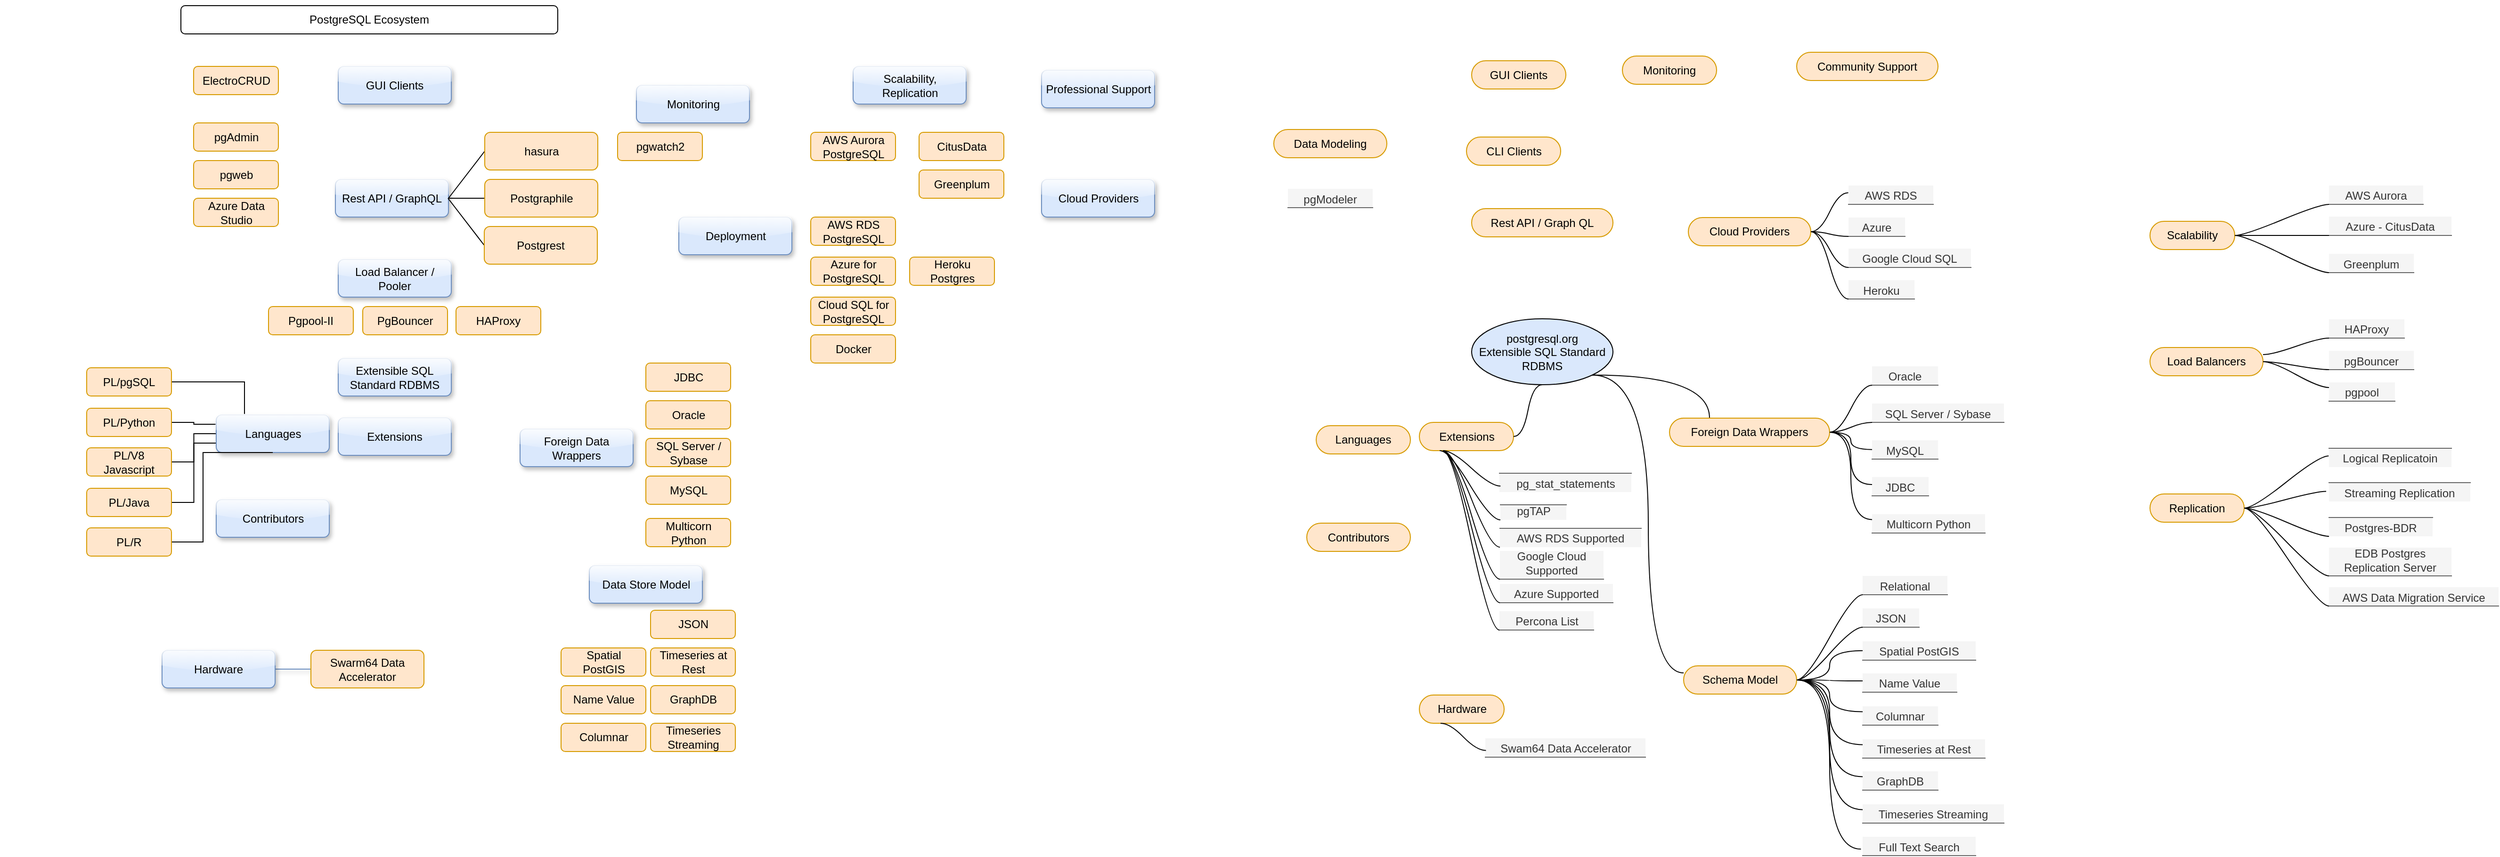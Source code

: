 <mxfile version="11.3.0" type="device" pages="1"><diagram id="6a731a19-8d31-9384-78a2-239565b7b9f0" name="Page-1"><mxGraphModel dx="1697" dy="1827" grid="1" gridSize="10" guides="1" tooltips="1" connect="1" arrows="1" fold="1" page="1" pageScale="1" pageWidth="1100" pageHeight="850" background="#ffffff" math="0" shadow="0"><root><mxCell id="0"/><mxCell id="1" parent="0"/><mxCell id="ewoqu2unWtdxqua38aiE-1555" style="edgeStyle=orthogonalEdgeStyle;rounded=0;orthogonalLoop=1;jettySize=auto;html=1;exitX=0.25;exitY=0;exitDx=0;exitDy=0;entryX=1;entryY=0.5;entryDx=0;entryDy=0;endArrow=none;endFill=0;" parent="1" source="qYoUqwugDs_8l-8_ZZNk-1542" target="ewoqu2unWtdxqua38aiE-1548" edge="1"><mxGeometry relative="1" as="geometry"/></mxCell><mxCell id="ewoqu2unWtdxqua38aiE-1556" style="edgeStyle=orthogonalEdgeStyle;rounded=0;orthogonalLoop=1;jettySize=auto;html=1;exitX=0;exitY=0.25;exitDx=0;exitDy=0;endArrow=none;endFill=0;" parent="1" source="qYoUqwugDs_8l-8_ZZNk-1542" target="ewoqu2unWtdxqua38aiE-1551" edge="1"><mxGeometry relative="1" as="geometry"/></mxCell><mxCell id="ewoqu2unWtdxqua38aiE-1557" style="edgeStyle=orthogonalEdgeStyle;rounded=0;orthogonalLoop=1;jettySize=auto;html=1;exitX=0;exitY=0.5;exitDx=0;exitDy=0;endArrow=none;endFill=0;entryX=1;entryY=0.5;entryDx=0;entryDy=0;" parent="1" source="qYoUqwugDs_8l-8_ZZNk-1542" target="ewoqu2unWtdxqua38aiE-1553" edge="1"><mxGeometry relative="1" as="geometry"/></mxCell><mxCell id="ewoqu2unWtdxqua38aiE-1558" style="edgeStyle=orthogonalEdgeStyle;rounded=0;orthogonalLoop=1;jettySize=auto;html=1;exitX=0;exitY=0.75;exitDx=0;exitDy=0;endArrow=none;endFill=0;entryX=1;entryY=0.5;entryDx=0;entryDy=0;" parent="1" source="qYoUqwugDs_8l-8_ZZNk-1542" target="ewoqu2unWtdxqua38aiE-1554" edge="1"><mxGeometry relative="1" as="geometry"><mxPoint x="233.5" y="-295.5" as="targetPoint"/></mxGeometry></mxCell><UserObject label="Languages" link="https://www.postgresql.org/docs/current/external-pl.html" id="qYoUqwugDs_8l-8_ZZNk-1542"><mxCell style="rounded=1;whiteSpace=wrap;html=1;shadow=1;strokeColor=#6c8ebf;fillColor=#dae8fc;glass=1;" parent="1" vertex="1"><mxGeometry x="247.5" y="-395.5" width="120" height="40" as="geometry"/></mxCell></UserObject><UserObject label="Foreign Data Wrappers" link="https://pgxn.org/tag/foreign%20data%20wrapper/" id="xO5iW77-2609iIl7646L-1542"><mxCell style="rounded=1;whiteSpace=wrap;html=1;shadow=1;strokeColor=#6c8ebf;fillColor=#dae8fc;glass=1;" parent="1" vertex="1"><mxGeometry x="570" y="-380.5" width="120" height="40" as="geometry"/></mxCell></UserObject><UserObject label="Extensions" link="https://pgxn.org/" id="xO5iW77-2609iIl7646L-1543"><mxCell style="rounded=1;whiteSpace=wrap;html=1;shadow=1;strokeColor=#6c8ebf;fillColor=#dae8fc;glass=1;" parent="1" vertex="1"><mxGeometry x="377" y="-392.5" width="120" height="40" as="geometry"/></mxCell></UserObject><mxCell id="xO5iW77-2609iIl7646L-1544" value="Data Store Model" style="rounded=1;whiteSpace=wrap;html=1;shadow=1;strokeColor=#6c8ebf;fillColor=#dae8fc;glass=1;" parent="1" vertex="1"><mxGeometry x="643.5" y="-235.5" width="120" height="40" as="geometry"/></mxCell><mxCell id="xO5iW77-2609iIl7646L-1545" value="Deployment" style="rounded=1;whiteSpace=wrap;html=1;shadow=1;strokeColor=#6c8ebf;fillColor=#dae8fc;glass=1;" parent="1" vertex="1"><mxGeometry x="738.5" y="-605.5" width="120" height="40" as="geometry"/></mxCell><mxCell id="xO5iW77-2609iIl7646L-1546" value="Load Balancer / Pooler" style="rounded=1;whiteSpace=wrap;html=1;shadow=1;strokeColor=#6c8ebf;fillColor=#dae8fc;glass=1;" parent="1" vertex="1"><mxGeometry x="377" y="-560.5" width="120" height="40" as="geometry"/></mxCell><mxCell id="xO5iW77-2609iIl7646L-1547" value="Scalability, Replication" style="rounded=1;whiteSpace=wrap;html=1;shadow=1;strokeColor=#6c8ebf;fillColor=#dae8fc;glass=1;" parent="1" vertex="1"><mxGeometry x="923.5" y="-765.5" width="120" height="40" as="geometry"/></mxCell><mxCell id="xO5iW77-2609iIl7646L-1548" value="Monitoring" style="rounded=1;whiteSpace=wrap;html=1;shadow=1;strokeColor=#6c8ebf;fillColor=#dae8fc;glass=1;" parent="1" vertex="1"><mxGeometry x="693.5" y="-745.5" width="120" height="40" as="geometry"/></mxCell><mxCell id="wK-X1UXonODeccGO6W6j-1548" style="rounded=0;orthogonalLoop=1;jettySize=auto;html=1;exitX=1;exitY=0.5;exitDx=0;exitDy=0;entryX=0;entryY=0.5;entryDx=0;entryDy=0;endArrow=none;endFill=0;" parent="1" source="xO5iW77-2609iIl7646L-1549" target="wK-X1UXonODeccGO6W6j-1547" edge="1"><mxGeometry relative="1" as="geometry"/></mxCell><mxCell id="xO5iW77-2609iIl7646L-1549" value="Rest API / GraphQL" style="rounded=1;whiteSpace=wrap;html=1;fillColor=#dae8fc;strokeColor=#6c8ebf;shadow=1;glass=1;comic=0;" parent="1" vertex="1"><mxGeometry x="374" y="-645.5" width="120" height="40" as="geometry"/></mxCell><mxCell id="xO5iW77-2609iIl7646L-1550" value="GUI Clients" style="rounded=1;whiteSpace=wrap;html=1;shadow=1;strokeColor=#6c8ebf;fillColor=#dae8fc;glass=1;" parent="1" vertex="1"><mxGeometry x="377" y="-765.5" width="120" height="40" as="geometry"/></mxCell><UserObject label="Contributors" link="https://www.postgresql.org/community/contributors/" id="xO5iW77-2609iIl7646L-1551"><mxCell style="rounded=1;whiteSpace=wrap;html=1;shadow=1;strokeColor=#6c8ebf;fillColor=#dae8fc;glass=1;" parent="1" vertex="1"><mxGeometry x="247.5" y="-305.5" width="120" height="40" as="geometry"/></mxCell></UserObject><mxCell id="xO5iW77-2609iIl7646L-1552" value="Professional Support" style="rounded=1;whiteSpace=wrap;html=1;shadow=1;strokeColor=#6c8ebf;fillColor=#dae8fc;glass=1;" parent="1" vertex="1"><mxGeometry x="1123.5" y="-761.5" width="120" height="40" as="geometry"/></mxCell><mxCell id="xO5iW77-2609iIl7646L-1553" value="Cloud Providers" style="rounded=1;whiteSpace=wrap;html=1;shadow=1;strokeColor=#6c8ebf;fillColor=#dae8fc;glass=1;" parent="1" vertex="1"><mxGeometry x="1123.5" y="-645.5" width="120" height="40" as="geometry"/></mxCell><UserObject label="Extensible SQL Standard RDBMS" link="https://www.postgresql.org/about/" id="xO5iW77-2609iIl7646L-1554"><mxCell style="rounded=1;whiteSpace=wrap;html=1;shadow=1;strokeColor=#6c8ebf;fillColor=#dae8fc;glass=1;" parent="1" vertex="1"><mxGeometry x="377" y="-455.5" width="120" height="40" as="geometry"/></mxCell></UserObject><mxCell id="xO5iW77-2609iIl7646L-1558" value="" style="edgeStyle=none;rounded=1;orthogonalLoop=1;jettySize=auto;html=1;endArrow=none;entryX=0;entryY=0.5;entryDx=0;entryDy=0;shadow=1;fontSize=12;strokeColor=#6c8ebf;fillColor=#dae8fc;glass=1;" parent="1" source="xO5iW77-2609iIl7646L-1555" target="ewoqu2unWtdxqua38aiE-1542" edge="1"><mxGeometry relative="1" as="geometry"><mxPoint x="393.5" y="-125.5" as="targetPoint"/></mxGeometry></mxCell><mxCell id="xO5iW77-2609iIl7646L-1555" value="Hardware" style="rounded=1;whiteSpace=wrap;html=1;shadow=1;strokeColor=#6c8ebf;fillColor=#dae8fc;glass=1;" parent="1" vertex="1"><mxGeometry x="190" y="-145.5" width="120" height="40" as="geometry"/></mxCell><mxCell id="wK-X1UXonODeccGO6W6j-1550" style="edgeStyle=none;rounded=0;orthogonalLoop=1;jettySize=auto;html=1;exitX=0;exitY=0.5;exitDx=0;exitDy=0;endArrow=none;endFill=0;" parent="1" source="wK-X1UXonODeccGO6W6j-1545" edge="1"><mxGeometry relative="1" as="geometry"><mxPoint x="493.5" y="-625.5" as="targetPoint"/></mxGeometry></mxCell><UserObject label="Postgrest" link="http://postgrest.org/" id="wK-X1UXonODeccGO6W6j-1545"><mxCell style="rounded=1;whiteSpace=wrap;html=1;fillColor=#ffe6cc;strokeColor=#d79b00;" parent="1" vertex="1"><mxGeometry x="532" y="-595.5" width="120" height="40" as="geometry"/></mxCell></UserObject><mxCell id="wK-X1UXonODeccGO6W6j-1549" style="edgeStyle=none;rounded=0;orthogonalLoop=1;jettySize=auto;html=1;exitX=0;exitY=0.5;exitDx=0;exitDy=0;entryX=1;entryY=0.5;entryDx=0;entryDy=0;endArrow=none;endFill=0;" parent="1" source="wK-X1UXonODeccGO6W6j-1546" target="xO5iW77-2609iIl7646L-1549" edge="1"><mxGeometry relative="1" as="geometry"/></mxCell><UserObject label="hasura" link="https://hasura.io/" id="wK-X1UXonODeccGO6W6j-1546"><mxCell style="rounded=1;whiteSpace=wrap;html=1;fillColor=#ffe6cc;strokeColor=#d79b00;" parent="1" vertex="1"><mxGeometry x="532.5" y="-695.5" width="120" height="40" as="geometry"/></mxCell></UserObject><UserObject label="Postgraphile" link="https://www.graphile.org/postgraphile/" id="wK-X1UXonODeccGO6W6j-1547"><mxCell style="rounded=1;whiteSpace=wrap;html=1;fillColor=#ffe6cc;strokeColor=#d79b00;" parent="1" vertex="1"><mxGeometry x="532.5" y="-645.5" width="120" height="40" as="geometry"/></mxCell></UserObject><UserObject label="Swarm64 Data Accelerator" link="https://www.swarm64.com/swarm64-da" id="ewoqu2unWtdxqua38aiE-1542"><mxCell style="rounded=1;whiteSpace=wrap;html=1;fillColor=#ffe6cc;strokeColor=#d79b00;" parent="1" vertex="1"><mxGeometry x="348" y="-145.5" width="120" height="40" as="geometry"/></mxCell></UserObject><UserObject label="PostgreSQL Ecosystem" link="https://efficiencygeek.github.io/postgresql-ecosystem/" id="ewoqu2unWtdxqua38aiE-1544"><mxCell style="rounded=1;whiteSpace=wrap;html=1;" parent="1" vertex="1"><mxGeometry x="210" y="-830" width="400" height="30" as="geometry"/></mxCell></UserObject><UserObject label="" link="https://www.postgresql.org/" id="ewoqu2unWtdxqua38aiE-1547"><mxCell style="shape=image;verticalLabelPosition=bottom;labelBackgroundColor=#ffffff;verticalAlign=top;aspect=fixed;imageAspect=0;image=https://upload.wikimedia.org/wikipedia/commons/thumb/2/29/Postgresql_elephant.svg/540px-Postgresql_elephant.svg.png;" parent="1" vertex="1"><mxGeometry x="18" y="-836" width="49" height="50" as="geometry"/></mxCell></UserObject><UserObject label="PL/pgSQL" link="https://www.postgresql.org/docs/current/plpgsql.html" id="ewoqu2unWtdxqua38aiE-1548"><mxCell style="rounded=1;whiteSpace=wrap;html=1;fillColor=#ffe6cc;strokeColor=#d79b00;" parent="1" vertex="1"><mxGeometry x="110" y="-445.5" width="90" height="30" as="geometry"/></mxCell></UserObject><UserObject label="PL/Python" link="https://www.postgresql.org/docs/current/plpython.html" id="ewoqu2unWtdxqua38aiE-1551"><mxCell style="rounded=1;whiteSpace=wrap;html=1;fillColor=#ffe6cc;strokeColor=#d79b00;" parent="1" vertex="1"><mxGeometry x="110" y="-402.5" width="90" height="30" as="geometry"/></mxCell></UserObject><mxCell id="ewoqu2unWtdxqua38aiE-1560" style="edgeStyle=elbowEdgeStyle;rounded=0;orthogonalLoop=1;jettySize=auto;html=1;entryX=0.5;entryY=1;entryDx=0;entryDy=0;endArrow=none;endFill=0;" parent="1" target="qYoUqwugDs_8l-8_ZZNk-1542" edge="1"><mxGeometry relative="1" as="geometry"><mxPoint x="200.5" y="-260.5" as="sourcePoint"/><Array as="points"><mxPoint x="233.5" y="-305.5"/><mxPoint x="233.5" y="-305.5"/></Array></mxGeometry></mxCell><UserObject label="PL/R" link="https://github.com/postgres-plr/plr" id="ewoqu2unWtdxqua38aiE-1552"><mxCell style="rounded=1;whiteSpace=wrap;html=1;fillColor=#ffe6cc;strokeColor=#d79b00;" parent="1" vertex="1"><mxGeometry x="110" y="-275.5" width="90" height="30" as="geometry"/></mxCell></UserObject><UserObject label="PL/V8 Javascript" link="https://plv8.github.io/" id="ewoqu2unWtdxqua38aiE-1553"><mxCell style="rounded=1;whiteSpace=wrap;html=1;fillColor=#ffe6cc;strokeColor=#d79b00;" parent="1" vertex="1"><mxGeometry x="110" y="-360.5" width="90" height="30" as="geometry"/></mxCell></UserObject><UserObject label="PL/Java" link="https://tada.github.io/pljava/" id="ewoqu2unWtdxqua38aiE-1554"><mxCell style="rounded=1;whiteSpace=wrap;html=1;fillColor=#ffe6cc;strokeColor=#d79b00;" parent="1" vertex="1"><mxGeometry x="110" y="-317.5" width="90" height="30" as="geometry"/></mxCell></UserObject><UserObject label="JDBC" link="https://pgxn.org/dist/jdbc_fdw/" id="ewoqu2unWtdxqua38aiE-1561"><mxCell style="rounded=1;whiteSpace=wrap;html=1;fillColor=#ffe6cc;strokeColor=#d79b00;flipV=1;flipH=1;" parent="1" vertex="1"><mxGeometry x="703.5" y="-450.5" width="90" height="30" as="geometry"/></mxCell></UserObject><UserObject label="Oracle" link="https://pgxn.org/dist/oracle_fdw/" id="ewoqu2unWtdxqua38aiE-1562"><mxCell style="rounded=1;whiteSpace=wrap;html=1;fillColor=#ffe6cc;strokeColor=#d79b00;flipV=1;flipH=1;" parent="1" vertex="1"><mxGeometry x="703.5" y="-410.5" width="90" height="30" as="geometry"/></mxCell></UserObject><UserObject label="SQL Server / Sybase" link="https://pgxn.org/dist/tds_fdw/" id="ewoqu2unWtdxqua38aiE-1563"><mxCell style="rounded=1;whiteSpace=wrap;html=1;fillColor=#ffe6cc;strokeColor=#d79b00;flipV=1;flipH=1;" parent="1" vertex="1"><mxGeometry x="703.5" y="-370.5" width="90" height="30" as="geometry"/></mxCell></UserObject><UserObject label="MySQL" link="https://pgxn.org/dist/mysql_fdw/" id="ewoqu2unWtdxqua38aiE-1564"><mxCell style="rounded=1;whiteSpace=wrap;html=1;fillColor=#ffe6cc;strokeColor=#d79b00;flipV=1;flipH=1;" parent="1" vertex="1"><mxGeometry x="703.5" y="-330.5" width="90" height="30" as="geometry"/></mxCell></UserObject><UserObject label="Multicorn Python" link="https://pgxn.org/dist/multicorn/" id="ewoqu2unWtdxqua38aiE-1565"><mxCell style="rounded=1;whiteSpace=wrap;html=1;fillColor=#ffe6cc;strokeColor=#d79b00;flipV=1;flipH=1;" parent="1" vertex="1"><mxGeometry x="703.5" y="-285.5" width="90" height="30" as="geometry"/></mxCell></UserObject><UserObject label="JSON" link="https://www.postgresql.org/docs/current/functions-json.html" id="ewoqu2unWtdxqua38aiE-1566"><mxCell style="rounded=1;whiteSpace=wrap;html=1;fillColor=#ffe6cc;strokeColor=#d79b00;flipV=1;flipH=1;" parent="1" vertex="1"><mxGeometry x="708.5" y="-188" width="90" height="30" as="geometry"/></mxCell></UserObject><UserObject label="Timeseries at Rest" link="https://www.timescale.com/" id="ewoqu2unWtdxqua38aiE-1567"><mxCell style="rounded=1;whiteSpace=wrap;html=1;fillColor=#ffe6cc;strokeColor=#d79b00;flipV=1;flipH=1;" parent="1" vertex="1"><mxGeometry x="708.5" y="-148" width="90" height="30" as="geometry"/></mxCell></UserObject><UserObject label="GraphDB" link="https://bitnine.net/agensgraph-graph-database-with-postgresql/" id="ewoqu2unWtdxqua38aiE-1568"><mxCell style="rounded=1;whiteSpace=wrap;html=1;fillColor=#ffe6cc;strokeColor=#d79b00;flipV=1;flipH=1;" parent="1" vertex="1"><mxGeometry x="708.5" y="-108" width="90" height="30" as="geometry"/></mxCell></UserObject><UserObject label="Timeseries Streaming" link="https://www.pipelinedb.com/blog/high-performance-time-series-aggregation-for-postgresql-11" id="ewoqu2unWtdxqua38aiE-1569"><mxCell style="rounded=1;whiteSpace=wrap;html=1;fillColor=#ffe6cc;strokeColor=#d79b00;flipV=1;flipH=1;" parent="1" vertex="1"><mxGeometry x="708.5" y="-68" width="90" height="30" as="geometry"/></mxCell></UserObject><UserObject label="Columnar" link="https://citusdata.github.io/cstore_fdw/" id="ewoqu2unWtdxqua38aiE-1570"><mxCell style="rounded=1;whiteSpace=wrap;html=1;fillColor=#ffe6cc;strokeColor=#d79b00;flipV=1;flipH=1;" parent="1" vertex="1"><mxGeometry x="613.5" y="-68" width="90" height="30" as="geometry"/></mxCell></UserObject><UserObject label="Spatial &lt;br&gt;PostGIS" link="https://postgis.net/" id="ewoqu2unWtdxqua38aiE-1578"><mxCell style="rounded=1;whiteSpace=wrap;html=1;fillColor=#ffe6cc;strokeColor=#d79b00;flipV=1;flipH=1;" parent="1" vertex="1"><mxGeometry x="613.5" y="-148" width="90" height="30" as="geometry"/></mxCell></UserObject><UserObject label="CitusData" link="https://www.citusdata.com/" id="ewoqu2unWtdxqua38aiE-1579"><mxCell style="rounded=1;whiteSpace=wrap;html=1;fillColor=#ffe6cc;strokeColor=#d79b00;flipV=1;flipH=1;" parent="1" vertex="1"><mxGeometry x="993.5" y="-695.5" width="90" height="30" as="geometry"/></mxCell></UserObject><UserObject label="AWS Aurora PostgreSQL" link="https://aws.amazon.com/rds/aurora/details/postgresql-details/" id="ewoqu2unWtdxqua38aiE-1580"><mxCell style="rounded=1;whiteSpace=wrap;html=1;fillColor=#ffe6cc;strokeColor=#d79b00;flipV=1;flipH=1;" parent="1" vertex="1"><mxGeometry x="878.5" y="-695.5" width="90" height="30" as="geometry"/></mxCell></UserObject><UserObject label="Name Value" link="https://www.postgresql.org/docs/current/hstore.html" id="ewoqu2unWtdxqua38aiE-1581"><mxCell style="rounded=1;whiteSpace=wrap;html=1;fillColor=#ffe6cc;strokeColor=#d79b00;flipV=1;flipH=1;" parent="1" vertex="1"><mxGeometry x="613.5" y="-108" width="90" height="30" as="geometry"/></mxCell></UserObject><UserObject label="AWS RDS PostgreSQL" link="https://aws.amazon.com/rds/postgresql/" id="ewoqu2unWtdxqua38aiE-1582"><mxCell style="rounded=1;whiteSpace=wrap;html=1;fillColor=#ffe6cc;strokeColor=#d79b00;flipV=1;flipH=1;" parent="1" vertex="1"><mxGeometry x="878.5" y="-605.5" width="90" height="30" as="geometry"/></mxCell></UserObject><UserObject label="Azure for PostgreSQL" link="https://azure.microsoft.com/en-us/services/postgresql/" id="ewoqu2unWtdxqua38aiE-1583"><mxCell style="rounded=1;whiteSpace=wrap;html=1;fillColor=#ffe6cc;strokeColor=#d79b00;flipV=1;flipH=1;" parent="1" vertex="1"><mxGeometry x="878.5" y="-563" width="90" height="30" as="geometry"/></mxCell></UserObject><UserObject label="Cloud SQL for PostgreSQL" link="https://cloud.google.com/sql/docs/postgres/" id="ewoqu2unWtdxqua38aiE-1584"><mxCell style="rounded=1;whiteSpace=wrap;html=1;fillColor=#ffe6cc;strokeColor=#d79b00;flipV=1;flipH=1;" parent="1" vertex="1"><mxGeometry x="878.5" y="-520.5" width="90" height="30" as="geometry"/></mxCell></UserObject><UserObject label="Docker" link="https://hub.docker.com/_/postgres" id="ewoqu2unWtdxqua38aiE-1585"><mxCell style="rounded=1;whiteSpace=wrap;html=1;fillColor=#ffe6cc;strokeColor=#d79b00;flipV=1;flipH=1;" parent="1" vertex="1"><mxGeometry x="878.5" y="-480.5" width="90" height="30" as="geometry"/></mxCell></UserObject><UserObject label="ElectroCRUD" link="https://github.com/garrylachman/ElectroCRUD" id="ewoqu2unWtdxqua38aiE-1587"><mxCell style="rounded=1;whiteSpace=wrap;html=1;fillColor=#ffe6cc;strokeColor=#d79b00;" parent="1" vertex="1"><mxGeometry x="223.5" y="-765.5" width="90" height="30" as="geometry"/></mxCell></UserObject><UserObject label="Heroku Postgres" link="https://www.heroku.com/postgres" id="ewoqu2unWtdxqua38aiE-1588"><mxCell style="rounded=1;whiteSpace=wrap;html=1;fillColor=#ffe6cc;strokeColor=#d79b00;flipV=1;flipH=1;" parent="1" vertex="1"><mxGeometry x="983.5" y="-563" width="90" height="30" as="geometry"/></mxCell></UserObject><UserObject label="Pgpool-II" link="http://www.pgpool.net/mediawiki/index.php/Main_Page" id="ewoqu2unWtdxqua38aiE-1589"><mxCell style="rounded=1;whiteSpace=wrap;html=1;fillColor=#ffe6cc;strokeColor=#d79b00;flipV=1;flipH=1;" parent="1" vertex="1"><mxGeometry x="303" y="-510.5" width="90" height="30" as="geometry"/></mxCell></UserObject><UserObject label="PgBouncer" link="http://pgbouncer.github.io/" id="ewoqu2unWtdxqua38aiE-1590"><mxCell style="rounded=1;whiteSpace=wrap;html=1;fillColor=#ffe6cc;strokeColor=#d79b00;flipV=1;flipH=1;" parent="1" vertex="1"><mxGeometry x="403" y="-510.5" width="90" height="30" as="geometry"/></mxCell></UserObject><UserObject label="HAProxy" link="http://www.haproxy.org/" id="ewoqu2unWtdxqua38aiE-1591"><mxCell style="rounded=1;whiteSpace=wrap;html=1;fillColor=#ffe6cc;strokeColor=#d79b00;flipV=1;flipH=1;" parent="1" vertex="1"><mxGeometry x="502" y="-510.5" width="90" height="30" as="geometry"/></mxCell></UserObject><UserObject label="pgwatch2" link="https://github.com/cybertec-postgresql/pgwatch2" id="ewoqu2unWtdxqua38aiE-1593"><mxCell style="rounded=1;whiteSpace=wrap;html=1;fillColor=#ffe6cc;strokeColor=#d79b00;flipV=1;flipH=1;" parent="1" vertex="1"><mxGeometry x="673.5" y="-695.5" width="90" height="30" as="geometry"/></mxCell></UserObject><UserObject label="Greenplum" link="https://greenplum.org/" id="ewoqu2unWtdxqua38aiE-1594"><mxCell style="rounded=1;whiteSpace=wrap;html=1;fillColor=#ffe6cc;strokeColor=#d79b00;flipV=1;flipH=1;" parent="1" vertex="1"><mxGeometry x="993.5" y="-655.5" width="90" height="30" as="geometry"/></mxCell></UserObject><UserObject label="pgAdmin" link="https://www.pgadmin.org/" id="ewoqu2unWtdxqua38aiE-1595"><mxCell style="rounded=1;whiteSpace=wrap;html=1;fillColor=#ffe6cc;strokeColor=#d79b00;flipV=1;flipH=1;" parent="1" vertex="1"><mxGeometry x="223.5" y="-705.5" width="90" height="30" as="geometry"/></mxCell></UserObject><UserObject label="pgweb" link="http://sosedoff.github.io/pgweb/" id="ewoqu2unWtdxqua38aiE-1596"><mxCell style="rounded=1;whiteSpace=wrap;html=1;fillColor=#ffe6cc;strokeColor=#d79b00;flipV=1;flipH=1;" parent="1" vertex="1"><mxGeometry x="223.5" y="-665.5" width="90" height="30" as="geometry"/></mxCell></UserObject><UserObject label="Azure Data Studio" link="https://docs.microsoft.com/en-us/sql/azure-data-studio/quickstart-postgres?view=sql-server-2017" id="ewoqu2unWtdxqua38aiE-1597"><mxCell style="rounded=1;whiteSpace=wrap;html=1;fillColor=#ffe6cc;strokeColor=#d79b00;flipV=1;flipH=1;" parent="1" vertex="1"><mxGeometry x="223.5" y="-625.5" width="90" height="30" as="geometry"/></mxCell></UserObject><mxCell id="T47zWwT-9xR79p9-MtNg-6" style="edgeStyle=orthogonalEdgeStyle;curved=1;rounded=0;orthogonalLoop=1;jettySize=auto;html=1;exitX=1;exitY=1;exitDx=0;exitDy=0;entryX=0.25;entryY=0;entryDx=0;entryDy=0;endArrow=none;endFill=0;" parent="1" source="T47zWwT-9xR79p9-MtNg-1" target="T47zWwT-9xR79p9-MtNg-4" edge="1"><mxGeometry relative="1" as="geometry"/></mxCell><UserObject label="postgresql.org&lt;br&gt;Extensible SQL Standard RDBMS" link="https://www.postgresql.org/about/" id="T47zWwT-9xR79p9-MtNg-1"><mxCell style="ellipse;whiteSpace=wrap;html=1;align=center;container=1;recursiveResize=0;treeFolding=1;treeMoving=1;fillColor=#DAE8FC;" parent="1" vertex="1"><mxGeometry x="1580" y="-497.5" width="150" height="70" as="geometry"/></mxCell></UserObject><UserObject label="Extensions" link="https://pgxn.org/" id="T47zWwT-9xR79p9-MtNg-2"><mxCell style="whiteSpace=wrap;html=1;rounded=1;arcSize=50;align=center;verticalAlign=middle;container=1;recursiveResize=0;strokeWidth=1;autosize=1;spacing=4;treeFolding=1;treeMoving=1;strokeColor=#d79b00;fillColor=#ffe6cc;" parent="1" vertex="1"><mxGeometry x="1524.5" y="-387.5" width="100" height="30" as="geometry"/></mxCell></UserObject><mxCell id="T47zWwT-9xR79p9-MtNg-3" value="" style="edgeStyle=entityRelationEdgeStyle;startArrow=none;endArrow=none;segment=10;curved=1;exitX=1;exitY=0.5;exitDx=0;exitDy=0;entryX=0.5;entryY=1;entryDx=0;entryDy=0;" parent="1" source="T47zWwT-9xR79p9-MtNg-2" target="T47zWwT-9xR79p9-MtNg-1" edge="1"><mxGeometry relative="1" as="geometry"><mxPoint x="1670" y="-321" as="targetPoint"/></mxGeometry></mxCell><UserObject label="Foreign Data Wrappers" link="https://pgxn.org/tag/foreign%20data%20wrapper/" id="T47zWwT-9xR79p9-MtNg-4"><mxCell style="whiteSpace=wrap;html=1;rounded=1;arcSize=50;align=center;verticalAlign=middle;container=1;recursiveResize=0;strokeWidth=1;autosize=1;spacing=4;treeFolding=1;treeMoving=1;fillColor=#ffe6cc;strokeColor=#d79b00;" parent="1" vertex="1"><mxGeometry x="1790" y="-392" width="170" height="30" as="geometry"/></mxCell></UserObject><UserObject label="Oracle" link="https://pgxn.org/dist/oracle_fdw/" id="T47zWwT-9xR79p9-MtNg-7"><mxCell style="whiteSpace=wrap;html=1;shape=partialRectangle;top=0;left=0;bottom=1;right=0;points=[[0,1],[1,1]];strokeColor=#666666;fillColor=#f5f5f5;align=center;verticalAlign=bottom;routingCenterY=0.5;snapToPoint=1;container=1;recursiveResize=0;autosize=1;treeFolding=1;treeMoving=1;fontColor=#333333;" parent="1" vertex="1"><mxGeometry x="2005" y="-447" width="70" height="20" as="geometry"/></mxCell></UserObject><mxCell id="T47zWwT-9xR79p9-MtNg-8" value="" style="edgeStyle=entityRelationEdgeStyle;startArrow=none;endArrow=none;segment=10;curved=1;" parent="1" source="T47zWwT-9xR79p9-MtNg-4" target="T47zWwT-9xR79p9-MtNg-7" edge="1"><mxGeometry relative="1" as="geometry"><mxPoint x="1960" y="-369.5" as="sourcePoint"/></mxGeometry></mxCell><mxCell id="T47zWwT-9xR79p9-MtNg-13" value="" style="edgeStyle=orthogonalEdgeStyle;curved=1;rounded=0;orthogonalLoop=1;jettySize=auto;html=1;endArrow=none;endFill=0;entryX=0.006;entryY=0.493;entryDx=0;entryDy=0;entryPerimeter=0;" parent="1" source="T47zWwT-9xR79p9-MtNg-4" target="T47zWwT-9xR79p9-MtNg-12" edge="1"><mxGeometry relative="1" as="geometry"><mxPoint x="1960" y="-369.5" as="sourcePoint"/></mxGeometry></mxCell><UserObject label="SQL Server / Sybase" link="https://pgxn.org/dist/tds_fdw/" id="T47zWwT-9xR79p9-MtNg-9"><mxCell style="whiteSpace=wrap;html=1;shape=partialRectangle;top=0;left=0;bottom=1;right=0;points=[[0,1],[1,1]];strokeColor=#666666;fillColor=#f5f5f5;align=center;verticalAlign=bottom;routingCenterY=0.5;snapToPoint=1;container=1;recursiveResize=0;autosize=1;treeFolding=1;treeMoving=1;fontColor=#333333;" parent="1" vertex="1"><mxGeometry x="2005" y="-407.5" width="140" height="20" as="geometry"/></mxCell></UserObject><UserObject label="MySQL" link="https://pgxn.org/dist/mysql_fdw/" id="T47zWwT-9xR79p9-MtNg-12"><mxCell style="whiteSpace=wrap;html=1;shape=partialRectangle;top=0;left=0;bottom=1;right=0;points=[[0,1],[1,1]];strokeColor=#666666;fillColor=#f5f5f5;align=center;verticalAlign=bottom;routingCenterY=0.5;snapToPoint=1;container=1;recursiveResize=0;autosize=1;treeFolding=1;treeMoving=1;fontColor=#333333;" parent="1" vertex="1"><mxGeometry x="2005" y="-368.5" width="70" height="20" as="geometry"/></mxCell></UserObject><mxCell id="T47zWwT-9xR79p9-MtNg-11" value="" style="edgeStyle=entityRelationEdgeStyle;startArrow=none;endArrow=none;segment=10;curved=1;entryX=0;entryY=1;entryDx=0;entryDy=0;exitX=1;exitY=0.5;exitDx=0;exitDy=0;" parent="1" source="T47zWwT-9xR79p9-MtNg-4" target="T47zWwT-9xR79p9-MtNg-9" edge="1"><mxGeometry relative="1" as="geometry"><mxPoint x="1982" y="-370" as="sourcePoint"/><mxPoint x="2052" y="-417" as="targetPoint"/></mxGeometry></mxCell><mxCell id="T47zWwT-9xR79p9-MtNg-15" value="" style="edgeStyle=orthogonalEdgeStyle;curved=1;rounded=0;orthogonalLoop=1;jettySize=auto;html=1;endArrow=none;endFill=0;exitX=1;exitY=0.5;exitDx=0;exitDy=0;entryX=0;entryY=0.4;entryDx=0;entryDy=0;entryPerimeter=0;" parent="1" source="T47zWwT-9xR79p9-MtNg-4" target="T47zWwT-9xR79p9-MtNg-16" edge="1"><mxGeometry relative="1" as="geometry"><mxPoint x="1940" y="-354.5" as="sourcePoint"/></mxGeometry></mxCell><mxCell id="T47zWwT-9xR79p9-MtNg-18" value="" style="edgeStyle=orthogonalEdgeStyle;curved=1;rounded=0;orthogonalLoop=1;jettySize=auto;html=1;endArrow=none;endFill=0;exitX=1;exitY=0.5;exitDx=0;exitDy=0;entryX=0.001;entryY=0.286;entryDx=0;entryDy=0;entryPerimeter=0;" parent="1" source="T47zWwT-9xR79p9-MtNg-4" target="T47zWwT-9xR79p9-MtNg-17" edge="1"><mxGeometry relative="1" as="geometry"><mxPoint x="1940" y="-354.5" as="sourcePoint"/></mxGeometry></mxCell><UserObject label="JDBC" link="https://pgxn.org/dist/jdbc_fdw/" id="T47zWwT-9xR79p9-MtNg-16"><mxCell style="whiteSpace=wrap;html=1;shape=partialRectangle;top=0;left=0;bottom=1;right=0;points=[[0,1],[1,1]];strokeColor=#666666;fillColor=#f5f5f5;align=center;verticalAlign=bottom;routingCenterY=0.5;snapToPoint=1;container=1;recursiveResize=0;autosize=1;treeFolding=1;treeMoving=1;fontColor=#333333;" parent="1" vertex="1"><mxGeometry x="2005" y="-329.5" width="60" height="20" as="geometry"/></mxCell></UserObject><UserObject label="Multicorn Python" link="https://pgxn.org/dist/multicorn/" id="T47zWwT-9xR79p9-MtNg-17"><mxCell style="whiteSpace=wrap;html=1;shape=partialRectangle;top=0;left=0;bottom=1;right=0;points=[[0,1],[1,1]];strokeColor=#666666;fillColor=#f5f5f5;align=center;verticalAlign=bottom;routingCenterY=0.5;snapToPoint=1;container=1;recursiveResize=0;autosize=1;treeFolding=1;treeMoving=1;fontColor=#333333;" parent="1" vertex="1"><mxGeometry x="2005" y="-290" width="120" height="20" as="geometry"/></mxCell></UserObject><UserObject label="Schema Model" link="https://www.citusdata.com/blog/2018/11/27/postgres-more-than-a-relational-database/" id="T47zWwT-9xR79p9-MtNg-20"><mxCell style="whiteSpace=wrap;html=1;rounded=1;arcSize=50;align=center;verticalAlign=middle;container=1;recursiveResize=0;strokeWidth=1;autosize=1;spacing=4;treeFolding=1;treeMoving=1;fillColor=#ffe6cc;strokeColor=#d79b00;" parent="1" vertex="1"><mxGeometry x="1805" y="-129" width="120" height="30" as="geometry"/></mxCell></UserObject><UserObject label="Relational" link="https://www.postgresql.org/docs/current/sql.html" id="T47zWwT-9xR79p9-MtNg-21"><mxCell style="whiteSpace=wrap;html=1;shape=partialRectangle;top=0;left=0;bottom=1;right=0;points=[[0,1],[1,1]];strokeColor=#666666;fillColor=#f5f5f5;align=center;verticalAlign=bottom;routingCenterY=0.5;snapToPoint=1;container=1;recursiveResize=0;autosize=1;treeFolding=1;treeMoving=1;fontColor=#333333;" parent="1" vertex="1"><mxGeometry x="1995" y="-224.5" width="90" height="20" as="geometry"/></mxCell></UserObject><mxCell id="T47zWwT-9xR79p9-MtNg-22" value="" style="edgeStyle=entityRelationEdgeStyle;startArrow=none;endArrow=none;segment=10;curved=1;" parent="1" source="T47zWwT-9xR79p9-MtNg-20" target="T47zWwT-9xR79p9-MtNg-21" edge="1"><mxGeometry relative="1" as="geometry"><mxPoint x="2105" y="-148.5" as="sourcePoint"/></mxGeometry></mxCell><mxCell id="T47zWwT-9xR79p9-MtNg-23" value="" style="edgeStyle=orthogonalEdgeStyle;curved=1;rounded=0;orthogonalLoop=1;jettySize=auto;html=1;endArrow=none;endFill=0;entryX=0.006;entryY=0.493;entryDx=0;entryDy=0;entryPerimeter=0;" parent="1" source="T47zWwT-9xR79p9-MtNg-20" target="T47zWwT-9xR79p9-MtNg-25" edge="1"><mxGeometry relative="1" as="geometry"><mxPoint x="2105" y="-148.5" as="sourcePoint"/></mxGeometry></mxCell><UserObject label="JSON" link="https://www.postgresql.org/docs/current/functions-json.html" id="T47zWwT-9xR79p9-MtNg-24"><mxCell style="whiteSpace=wrap;html=1;shape=partialRectangle;top=0;left=0;bottom=1;right=0;points=[[0,1],[1,1]];strokeColor=#666666;fillColor=#f5f5f5;align=center;verticalAlign=bottom;routingCenterY=0.5;snapToPoint=1;container=1;recursiveResize=0;autosize=1;treeFolding=1;treeMoving=1;fontColor=#333333;" parent="1" vertex="1"><mxGeometry x="1995" y="-190" width="60" height="20" as="geometry"/></mxCell></UserObject><UserObject label="Spatial PostGIS" link="https://postgis.net/" id="T47zWwT-9xR79p9-MtNg-25"><mxCell style="whiteSpace=wrap;html=1;shape=partialRectangle;top=0;left=0;bottom=1;right=0;points=[[0,1],[1,1]];strokeColor=#666666;fillColor=#f5f5f5;align=center;verticalAlign=bottom;routingCenterY=0.5;snapToPoint=1;container=1;recursiveResize=0;autosize=1;treeFolding=1;treeMoving=1;fontColor=#333333;" parent="1" vertex="1"><mxGeometry x="1995" y="-155" width="120" height="20" as="geometry"/></mxCell></UserObject><mxCell id="T47zWwT-9xR79p9-MtNg-26" value="" style="edgeStyle=entityRelationEdgeStyle;startArrow=none;endArrow=none;segment=10;curved=1;entryX=0;entryY=1;entryDx=0;entryDy=0;exitX=1;exitY=0.5;exitDx=0;exitDy=0;" parent="1" source="T47zWwT-9xR79p9-MtNg-20" target="T47zWwT-9xR79p9-MtNg-24" edge="1"><mxGeometry relative="1" as="geometry"><mxPoint x="2127" y="-149" as="sourcePoint"/><mxPoint x="2197" y="-196" as="targetPoint"/></mxGeometry></mxCell><mxCell id="T47zWwT-9xR79p9-MtNg-27" value="" style="edgeStyle=orthogonalEdgeStyle;curved=1;rounded=0;orthogonalLoop=1;jettySize=auto;html=1;endArrow=none;endFill=0;exitX=1;exitY=0.5;exitDx=0;exitDy=0;entryX=0;entryY=0.4;entryDx=0;entryDy=0;entryPerimeter=0;" parent="1" source="T47zWwT-9xR79p9-MtNg-20" target="T47zWwT-9xR79p9-MtNg-29" edge="1"><mxGeometry relative="1" as="geometry"><mxPoint x="2085" y="-133.5" as="sourcePoint"/></mxGeometry></mxCell><mxCell id="T47zWwT-9xR79p9-MtNg-28" value="" style="edgeStyle=orthogonalEdgeStyle;curved=1;rounded=0;orthogonalLoop=1;jettySize=auto;html=1;endArrow=none;endFill=0;exitX=1;exitY=0.5;exitDx=0;exitDy=0;entryX=0.001;entryY=0.286;entryDx=0;entryDy=0;entryPerimeter=0;" parent="1" source="T47zWwT-9xR79p9-MtNg-20" target="T47zWwT-9xR79p9-MtNg-30" edge="1"><mxGeometry relative="1" as="geometry"><mxPoint x="2085" y="-133.5" as="sourcePoint"/></mxGeometry></mxCell><UserObject label="Name Value" link="https://www.postgresql.org/docs/current/hstore.html" id="T47zWwT-9xR79p9-MtNg-29"><mxCell style="whiteSpace=wrap;html=1;shape=partialRectangle;top=0;left=0;bottom=1;right=0;points=[[0,1],[1,1]];strokeColor=#666666;fillColor=#f5f5f5;align=center;verticalAlign=bottom;routingCenterY=0.5;snapToPoint=1;container=1;recursiveResize=0;autosize=1;treeFolding=1;treeMoving=1;fontColor=#333333;" parent="1" vertex="1"><mxGeometry x="1995" y="-121" width="100" height="20" as="geometry"/></mxCell></UserObject><UserObject label="Columnar" link="https://www.citusdata.com/blog/2014/04/03/columnar-store-for-analytics/" id="T47zWwT-9xR79p9-MtNg-30"><mxCell style="whiteSpace=wrap;html=1;shape=partialRectangle;top=0;left=0;bottom=1;right=0;points=[[0,1],[1,1]];strokeColor=#666666;fillColor=#f5f5f5;align=center;verticalAlign=bottom;routingCenterY=0.5;snapToPoint=1;container=1;recursiveResize=0;autosize=1;treeFolding=1;treeMoving=1;fontColor=#333333;" parent="1" vertex="1"><mxGeometry x="1995" y="-86" width="80" height="20" as="geometry"/></mxCell></UserObject><mxCell id="T47zWwT-9xR79p9-MtNg-31" value="" style="edgeStyle=orthogonalEdgeStyle;curved=1;rounded=0;orthogonalLoop=1;jettySize=auto;html=1;endArrow=none;endFill=0;entryX=0.001;entryY=0.286;entryDx=0;entryDy=0;entryPerimeter=0;" parent="1" source="T47zWwT-9xR79p9-MtNg-20" target="T47zWwT-9xR79p9-MtNg-32" edge="1"><mxGeometry relative="1" as="geometry"><mxPoint x="2055" y="-148.5" as="sourcePoint"/></mxGeometry></mxCell><UserObject label="Timeseries at Rest" link="https://www.timescale.com/" id="T47zWwT-9xR79p9-MtNg-32"><mxCell style="whiteSpace=wrap;html=1;shape=partialRectangle;top=0;left=0;bottom=1;right=0;points=[[0,1],[1,1]];strokeColor=#666666;fillColor=#f5f5f5;align=center;verticalAlign=bottom;routingCenterY=0.5;snapToPoint=1;container=1;recursiveResize=0;autosize=1;treeFolding=1;treeMoving=1;fontColor=#333333;" parent="1" vertex="1"><mxGeometry x="1995" y="-51" width="130" height="20" as="geometry"/></mxCell></UserObject><mxCell id="T47zWwT-9xR79p9-MtNg-33" value="" style="edgeStyle=orthogonalEdgeStyle;curved=1;rounded=0;orthogonalLoop=1;jettySize=auto;html=1;endArrow=none;endFill=0;entryX=0.001;entryY=0.286;entryDx=0;entryDy=0;entryPerimeter=0;" parent="1" source="T47zWwT-9xR79p9-MtNg-20" target="T47zWwT-9xR79p9-MtNg-34" edge="1"><mxGeometry relative="1" as="geometry"><mxPoint x="1995" y="-71.5" as="sourcePoint"/></mxGeometry></mxCell><UserObject label="Timeseries Streaming" link="https://www.pipelinedb.com/" id="T47zWwT-9xR79p9-MtNg-34"><mxCell style="whiteSpace=wrap;html=1;shape=partialRectangle;top=0;left=0;bottom=1;right=0;points=[[0,1],[1,1]];strokeColor=#666666;fillColor=#f5f5f5;align=center;verticalAlign=bottom;routingCenterY=0.5;snapToPoint=1;container=1;recursiveResize=0;autosize=1;treeFolding=1;treeMoving=1;fontColor=#333333;" parent="1" vertex="1"><mxGeometry x="1995" y="18" width="150" height="20" as="geometry"/></mxCell></UserObject><mxCell id="T47zWwT-9xR79p9-MtNg-35" value="" style="edgeStyle=orthogonalEdgeStyle;curved=1;rounded=0;orthogonalLoop=1;jettySize=auto;html=1;endArrow=none;endFill=0;entryX=0.001;entryY=0.286;entryDx=0;entryDy=0;entryPerimeter=0;" parent="1" source="T47zWwT-9xR79p9-MtNg-20" target="T47zWwT-9xR79p9-MtNg-36" edge="1"><mxGeometry relative="1" as="geometry"><mxPoint x="1875" y="-78.5" as="sourcePoint"/></mxGeometry></mxCell><UserObject label="GraphDB" link="https://bitnine.net/" id="T47zWwT-9xR79p9-MtNg-36"><mxCell style="whiteSpace=wrap;html=1;shape=partialRectangle;top=0;left=0;bottom=1;right=0;points=[[0,1],[1,1]];strokeColor=#666666;fillColor=#f5f5f5;align=center;verticalAlign=bottom;routingCenterY=0.5;snapToPoint=1;container=1;recursiveResize=0;autosize=1;treeFolding=1;treeMoving=1;fontColor=#333333;" parent="1" vertex="1"><mxGeometry x="1995" y="-17" width="80" height="20" as="geometry"/></mxCell></UserObject><mxCell id="T47zWwT-9xR79p9-MtNg-37" style="edgeStyle=orthogonalEdgeStyle;curved=1;rounded=0;orthogonalLoop=1;jettySize=auto;html=1;exitX=1;exitY=1;exitDx=0;exitDy=0;endArrow=none;endFill=0;entryX=0;entryY=0.25;entryDx=0;entryDy=0;" parent="1" source="T47zWwT-9xR79p9-MtNg-1" target="T47zWwT-9xR79p9-MtNg-20" edge="1"><mxGeometry relative="1" as="geometry"><mxPoint x="1718" y="-427.5" as="sourcePoint"/><mxPoint x="1793" y="-374.5" as="targetPoint"/></mxGeometry></mxCell><UserObject label="Languages" id="QQFrIH2gePDctSpPwOKv-1"><mxCell style="whiteSpace=wrap;html=1;rounded=1;arcSize=50;align=center;verticalAlign=middle;container=1;recursiveResize=0;strokeWidth=1;autosize=1;spacing=4;treeFolding=1;treeMoving=1;fillColor=#ffe6cc;strokeColor=#d79b00;" parent="1" vertex="1"><mxGeometry x="1415" y="-384" width="100" height="30" as="geometry"/></mxCell></UserObject><UserObject label="Rest API / Graph QL" id="QQFrIH2gePDctSpPwOKv-3"><mxCell style="whiteSpace=wrap;html=1;rounded=1;arcSize=50;align=center;verticalAlign=middle;container=1;recursiveResize=0;strokeWidth=1;autosize=1;spacing=4;treeFolding=1;treeMoving=1;fillColor=#ffe6cc;strokeColor=#d79b00;" parent="1" vertex="1"><mxGeometry x="1580" y="-614.5" width="150" height="30" as="geometry"/></mxCell></UserObject><UserObject label="GUI Clients" id="QQFrIH2gePDctSpPwOKv-4"><mxCell style="whiteSpace=wrap;html=1;rounded=1;arcSize=50;align=center;verticalAlign=middle;container=1;recursiveResize=0;strokeWidth=1;autosize=1;spacing=4;treeFolding=1;treeMoving=1;fillColor=#ffe6cc;strokeColor=#d79b00;" parent="1" vertex="1"><mxGeometry x="1580" y="-771.5" width="100" height="30" as="geometry"/></mxCell></UserObject><UserObject label="CLI Clients" id="QQFrIH2gePDctSpPwOKv-5"><mxCell style="whiteSpace=wrap;html=1;rounded=1;arcSize=50;align=center;verticalAlign=middle;container=1;recursiveResize=0;strokeWidth=1;autosize=1;spacing=4;treeFolding=1;treeMoving=1;fillColor=#ffe6cc;strokeColor=#d79b00;" parent="1" vertex="1"><mxGeometry x="1574.5" y="-690.5" width="100" height="30" as="geometry"/></mxCell></UserObject><UserObject label="Monitoring" id="QQFrIH2gePDctSpPwOKv-6"><mxCell style="whiteSpace=wrap;html=1;rounded=1;arcSize=50;align=center;verticalAlign=middle;container=1;recursiveResize=0;strokeWidth=1;autosize=1;spacing=4;treeFolding=1;treeMoving=1;fillColor=#ffe6cc;strokeColor=#d79b00;" parent="1" vertex="1"><mxGeometry x="1740" y="-776.5" width="100" height="30" as="geometry"/></mxCell></UserObject><UserObject label="Community Support" id="QQFrIH2gePDctSpPwOKv-8"><mxCell style="whiteSpace=wrap;html=1;rounded=1;arcSize=50;align=center;verticalAlign=middle;container=1;recursiveResize=0;strokeWidth=1;autosize=1;spacing=4;treeFolding=1;treeMoving=1;fillColor=#ffe6cc;strokeColor=#d79b00;" parent="1" vertex="1"><mxGeometry x="1925" y="-780.5" width="150" height="30" as="geometry"/></mxCell></UserObject><UserObject label="Cloud Providers" id="QQFrIH2gePDctSpPwOKv-9"><mxCell style="whiteSpace=wrap;html=1;rounded=1;arcSize=50;align=center;verticalAlign=middle;container=1;recursiveResize=0;strokeWidth=1;autosize=1;spacing=4;treeFolding=1;treeMoving=1;fillColor=#ffe6cc;strokeColor=#d79b00;" parent="1" vertex="1"><mxGeometry x="1810" y="-605" width="130" height="30" as="geometry"/></mxCell></UserObject><UserObject label="Hardware" id="QQFrIH2gePDctSpPwOKv-10"><mxCell style="whiteSpace=wrap;html=1;rounded=1;arcSize=50;align=center;verticalAlign=middle;container=1;recursiveResize=0;strokeWidth=1;autosize=1;spacing=4;treeFolding=1;treeMoving=1;fillColor=#ffe6cc;strokeColor=#d79b00;" parent="1" vertex="1"><mxGeometry x="1524.5" y="-98" width="90" height="30" as="geometry"/></mxCell></UserObject><UserObject label="Contributors" id="QQFrIH2gePDctSpPwOKv-11"><mxCell style="whiteSpace=wrap;html=1;rounded=1;arcSize=50;align=center;verticalAlign=middle;container=1;recursiveResize=0;strokeWidth=1;autosize=1;spacing=4;treeFolding=1;treeMoving=1;fillColor=#ffe6cc;strokeColor=#d79b00;" parent="1" vertex="1"><mxGeometry x="1405" y="-280.5" width="110" height="30" as="geometry"/></mxCell></UserObject><UserObject label="Data Modeling" id="QQFrIH2gePDctSpPwOKv-14"><mxCell style="whiteSpace=wrap;html=1;rounded=1;arcSize=50;align=center;verticalAlign=middle;container=1;recursiveResize=0;strokeWidth=1;autosize=1;spacing=4;treeFolding=1;treeMoving=1;fillColor=#ffe6cc;strokeColor=#d79b00;" parent="1" vertex="1"><mxGeometry x="1370" y="-698.5" width="120" height="30" as="geometry"/></mxCell></UserObject><UserObject label="pgModeler" link="https://pgmodeler.io/" id="QQFrIH2gePDctSpPwOKv-15"><mxCell style="whiteSpace=wrap;html=1;shape=partialRectangle;top=0;left=0;bottom=1;right=0;points=[[0,1],[1,1]];strokeColor=#666666;fillColor=#f5f5f5;align=center;verticalAlign=bottom;routingCenterY=0.5;snapToPoint=1;container=1;recursiveResize=0;autosize=1;treeFolding=1;treeMoving=1;fontColor=#333333;" parent="1" vertex="1"><mxGeometry x="1385" y="-635.5" width="90" height="20" as="geometry"/></mxCell></UserObject><UserObject label="AWS Aurora" link="https://aws.amazon.com/rds/aurora/postgresql-features/" id="2LREq_vUWXgBy6xoVpGK-4"><mxCell style="whiteSpace=wrap;html=1;shape=partialRectangle;top=0;left=0;bottom=1;right=0;points=[[0,1],[1,1]];strokeColor=#666666;fillColor=#f5f5f5;align=center;verticalAlign=bottom;routingCenterY=0.5;snapToPoint=1;container=1;recursiveResize=0;autosize=1;treeFolding=1;treeMoving=1;fontColor=#333333;" vertex="1" parent="1"><mxGeometry x="2490" y="-639" width="100" height="20" as="geometry"/></mxCell></UserObject><mxCell id="2LREq_vUWXgBy6xoVpGK-5" value="" style="edgeStyle=entityRelationEdgeStyle;startArrow=none;endArrow=none;segment=10;curved=1;entryX=-0.003;entryY=0.379;entryDx=0;entryDy=0;entryPerimeter=0;" edge="1" parent="1" target="2LREq_vUWXgBy6xoVpGK-6" source="QQFrIH2gePDctSpPwOKv-9"><mxGeometry relative="1" as="geometry"><mxPoint x="1810" y="-649" as="sourcePoint"/></mxGeometry></mxCell><UserObject label="AWS RDS" link="https://aws.amazon.com/rds/postgresql/" id="2LREq_vUWXgBy6xoVpGK-6"><mxCell style="whiteSpace=wrap;html=1;shape=partialRectangle;top=0;left=0;bottom=1;right=0;points=[[0,1],[1,1]];strokeColor=#666666;fillColor=#f5f5f5;align=center;verticalAlign=bottom;routingCenterY=0.5;snapToPoint=1;container=1;recursiveResize=0;autosize=1;treeFolding=1;treeMoving=1;fontColor=#333333;" vertex="1" parent="1"><mxGeometry x="1980" y="-639" width="90" height="20" as="geometry"/></mxCell></UserObject><UserObject label="Azure" link="https://azure.microsoft.com/en-us/services/postgresql/" id="2LREq_vUWXgBy6xoVpGK-7"><mxCell style="whiteSpace=wrap;html=1;shape=partialRectangle;top=0;left=0;bottom=1;right=0;points=[[0,1],[1,1]];strokeColor=#666666;fillColor=#f5f5f5;align=center;verticalAlign=bottom;routingCenterY=0.5;snapToPoint=1;container=1;recursiveResize=0;autosize=1;treeFolding=1;treeMoving=1;fontColor=#333333;" vertex="1" parent="1"><mxGeometry x="1980" y="-605" width="60" height="20" as="geometry"/></mxCell></UserObject><UserObject label="Azure - CitusData" link="https://www.citusdata.com/blog/2019/05/06/introducing-hyperscale-citus-on-azure-database-for-postgres/" id="2LREq_vUWXgBy6xoVpGK-8"><mxCell style="whiteSpace=wrap;html=1;shape=partialRectangle;top=0;left=0;bottom=1;right=0;points=[[0,1],[1,1]];strokeColor=#666666;fillColor=#f5f5f5;align=center;verticalAlign=bottom;routingCenterY=0.5;snapToPoint=1;container=1;recursiveResize=0;autosize=1;treeFolding=1;treeMoving=1;fontColor=#333333;" vertex="1" parent="1"><mxGeometry x="2490" y="-606" width="130" height="20" as="geometry"/></mxCell></UserObject><UserObject label="Google Cloud SQL" link="https://cloud.google.com/sql/docs/postgres/" id="2LREq_vUWXgBy6xoVpGK-9"><mxCell style="whiteSpace=wrap;html=1;shape=partialRectangle;top=0;left=0;bottom=1;right=0;points=[[0,1],[1,1]];strokeColor=#666666;fillColor=#f5f5f5;align=center;verticalAlign=bottom;routingCenterY=0.5;snapToPoint=1;container=1;recursiveResize=0;autosize=1;treeFolding=1;treeMoving=1;fontColor=#333333;" vertex="1" parent="1"><mxGeometry x="1980" y="-572" width="130" height="20" as="geometry"/></mxCell></UserObject><UserObject label="Heroku" link="https://www.heroku.com/postgres" id="2LREq_vUWXgBy6xoVpGK-10"><mxCell style="whiteSpace=wrap;html=1;shape=partialRectangle;top=0;left=0;bottom=1;right=0;points=[[0,1],[1,1]];strokeColor=#666666;fillColor=#f5f5f5;align=center;verticalAlign=bottom;routingCenterY=0.5;snapToPoint=1;container=1;recursiveResize=0;autosize=1;treeFolding=1;treeMoving=1;fontColor=#333333;" vertex="1" parent="1"><mxGeometry x="1980" y="-538.5" width="70" height="20" as="geometry"/></mxCell></UserObject><mxCell id="2LREq_vUWXgBy6xoVpGK-11" value="" style="edgeStyle=entityRelationEdgeStyle;startArrow=none;endArrow=none;segment=10;curved=1;exitX=1;exitY=0.5;exitDx=0;exitDy=0;" edge="1" parent="1" source="QQFrIH2gePDctSpPwOKv-9" target="2LREq_vUWXgBy6xoVpGK-7"><mxGeometry relative="1" as="geometry"><mxPoint x="1945" y="-585.5" as="sourcePoint"/><mxPoint x="1980" y="-612.5" as="targetPoint"/></mxGeometry></mxCell><mxCell id="2LREq_vUWXgBy6xoVpGK-12" value="" style="edgeStyle=entityRelationEdgeStyle;startArrow=none;endArrow=none;segment=10;curved=1;exitX=1;exitY=0.5;exitDx=0;exitDy=0;" edge="1" parent="1" source="QQFrIH2gePDctSpPwOKv-9" target="2LREq_vUWXgBy6xoVpGK-9"><mxGeometry relative="1" as="geometry"><mxPoint x="1935" y="-548.5" as="sourcePoint"/><mxPoint x="1970" y="-575.5" as="targetPoint"/></mxGeometry></mxCell><mxCell id="2LREq_vUWXgBy6xoVpGK-13" value="" style="edgeStyle=entityRelationEdgeStyle;startArrow=none;endArrow=none;segment=10;curved=1;exitX=1;exitY=0.5;exitDx=0;exitDy=0;" edge="1" parent="1" source="QQFrIH2gePDctSpPwOKv-9" target="2LREq_vUWXgBy6xoVpGK-10"><mxGeometry relative="1" as="geometry"><mxPoint x="1935" y="-511.5" as="sourcePoint"/><mxPoint x="1970" y="-538.5" as="targetPoint"/></mxGeometry></mxCell><UserObject label="Scalability" link="https://www.postgresql.org/docs/current/different-replication-solutions.html#HIGH-AVAILABILITY-MATRIX" id="2LREq_vUWXgBy6xoVpGK-14"><mxCell style="whiteSpace=wrap;html=1;rounded=1;arcSize=50;align=center;verticalAlign=middle;container=1;recursiveResize=0;strokeWidth=1;autosize=1;spacing=4;treeFolding=1;treeMoving=1;fillColor=#ffe6cc;strokeColor=#d79b00;" vertex="1" parent="1"><mxGeometry x="2300" y="-601" width="90" height="30" as="geometry"/></mxCell></UserObject><mxCell id="2LREq_vUWXgBy6xoVpGK-15" value="" style="edgeStyle=entityRelationEdgeStyle;startArrow=none;endArrow=none;segment=10;curved=1;" edge="1" source="2LREq_vUWXgBy6xoVpGK-14" target="2LREq_vUWXgBy6xoVpGK-4" parent="1"><mxGeometry relative="1" as="geometry"><mxPoint x="2330" y="-643.5" as="sourcePoint"/><mxPoint x="2500" y="-625.5" as="targetPoint"/></mxGeometry></mxCell><UserObject label="Greenplum" link="https://greenplum.org/" id="2LREq_vUWXgBy6xoVpGK-18"><mxCell style="whiteSpace=wrap;html=1;shape=partialRectangle;top=0;left=0;bottom=1;right=0;points=[[0,1],[1,1]];strokeColor=#666666;fillColor=#f5f5f5;align=center;verticalAlign=bottom;routingCenterY=0.5;snapToPoint=1;container=1;recursiveResize=0;autosize=1;treeFolding=1;treeMoving=1;fontColor=#333333;" vertex="1" parent="1"><mxGeometry x="2490" y="-566.5" width="90" height="20" as="geometry"/></mxCell></UserObject><UserObject label="Streaming Replication" link="https://www.heroku.com/postgres" id="2LREq_vUWXgBy6xoVpGK-19"><mxCell style="whiteSpace=wrap;html=1;shape=partialRectangle;top=0;left=0;bottom=1;right=0;points=[[0,1],[1,1]];strokeColor=#666666;fillColor=#f5f5f5;align=center;verticalAlign=bottom;routingCenterY=0.5;snapToPoint=1;container=1;recursiveResize=0;autosize=1;treeFolding=1;treeMoving=1;fontColor=#333333;flipV=1;flipH=0;" vertex="1" parent="1"><mxGeometry x="2490" y="-323.5" width="150" height="20" as="geometry"/></mxCell></UserObject><mxCell id="2LREq_vUWXgBy6xoVpGK-20" value="" style="edgeStyle=entityRelationEdgeStyle;startArrow=none;endArrow=none;segment=10;curved=1;exitX=1;exitY=0.5;exitDx=0;exitDy=0;" edge="1" source="2LREq_vUWXgBy6xoVpGK-14" target="2LREq_vUWXgBy6xoVpGK-8" parent="1"><mxGeometry relative="1" as="geometry"><mxPoint x="2465" y="-580" as="sourcePoint"/><mxPoint x="2500" y="-579.5" as="targetPoint"/></mxGeometry></mxCell><mxCell id="2LREq_vUWXgBy6xoVpGK-21" value="" style="edgeStyle=entityRelationEdgeStyle;startArrow=none;endArrow=none;segment=10;curved=1;exitX=1;exitY=0.5;exitDx=0;exitDy=0;" edge="1" source="2LREq_vUWXgBy6xoVpGK-14" target="2LREq_vUWXgBy6xoVpGK-18" parent="1"><mxGeometry relative="1" as="geometry"><mxPoint x="2455" y="-543" as="sourcePoint"/><mxPoint x="2490" y="-570" as="targetPoint"/></mxGeometry></mxCell><mxCell id="2LREq_vUWXgBy6xoVpGK-22" value="" style="edgeStyle=entityRelationEdgeStyle;startArrow=none;endArrow=none;segment=10;curved=1;entryX=-0.02;entryY=0.536;entryDx=0;entryDy=0;entryPerimeter=0;" edge="1" source="2LREq_vUWXgBy6xoVpGK-26" target="2LREq_vUWXgBy6xoVpGK-19" parent="1"><mxGeometry relative="1" as="geometry"><mxPoint x="2555" y="-308" as="sourcePoint"/><mxPoint x="2550" y="-314.5" as="targetPoint"/></mxGeometry></mxCell><UserObject label="Logical Replicatoin" id="2LREq_vUWXgBy6xoVpGK-23"><mxCell style="whiteSpace=wrap;html=1;shape=partialRectangle;top=0;left=0;bottom=1;right=0;points=[[0,1],[1,1]];strokeColor=#666666;fillColor=#f5f5f5;align=center;verticalAlign=bottom;routingCenterY=0.5;snapToPoint=1;container=1;recursiveResize=0;autosize=1;treeFolding=1;treeMoving=1;fontColor=#333333;flipV=1;flipH=0;" vertex="1" parent="1"><mxGeometry x="2490" y="-360" width="130" height="20" as="geometry"/></mxCell></UserObject><UserObject label="pgpool" link="https://www.pgpool.net/mediawiki/index.php/Main_Page" id="2LREq_vUWXgBy6xoVpGK-24"><mxCell style="whiteSpace=wrap;html=1;shape=partialRectangle;top=0;left=0;bottom=1;right=0;points=[[0,1],[1,1]];strokeColor=#666666;fillColor=#f5f5f5;align=center;verticalAlign=bottom;routingCenterY=0.5;snapToPoint=1;container=1;recursiveResize=0;autosize=1;treeFolding=1;treeMoving=1;fontColor=#333333;" vertex="1" parent="1"><mxGeometry x="2490" y="-430" width="70" height="20" as="geometry"/></mxCell></UserObject><UserObject label="pgBouncer" link="https://pgbouncer.github.io/" id="2LREq_vUWXgBy6xoVpGK-25"><mxCell style="whiteSpace=wrap;html=1;shape=partialRectangle;top=0;left=0;bottom=1;right=0;points=[[0,1],[1,1]];strokeColor=#666666;fillColor=#f5f5f5;align=center;verticalAlign=bottom;routingCenterY=0.5;snapToPoint=1;container=1;recursiveResize=0;autosize=1;treeFolding=1;treeMoving=1;fontColor=#333333;" vertex="1" parent="1"><mxGeometry x="2490" y="-463.5" width="90" height="20" as="geometry"/></mxCell></UserObject><UserObject label="Replication" link="https://www.postgresql.org/docs/current/different-replication-solutions.html#HIGH-AVAILABILITY-MATRIX" id="2LREq_vUWXgBy6xoVpGK-26"><mxCell style="whiteSpace=wrap;html=1;rounded=1;arcSize=50;align=center;verticalAlign=middle;container=1;recursiveResize=0;strokeWidth=1;autosize=1;spacing=4;treeFolding=1;treeMoving=1;fillColor=#ffe6cc;strokeColor=#d79b00;" vertex="1" parent="1"><mxGeometry x="2300" y="-311.5" width="100" height="30" as="geometry"/></mxCell></UserObject><mxCell id="2LREq_vUWXgBy6xoVpGK-27" value="" style="edgeStyle=entityRelationEdgeStyle;startArrow=none;endArrow=none;segment=10;curved=1;exitX=1;exitY=0.5;exitDx=0;exitDy=0;entryX=-0.003;entryY=0.593;entryDx=0;entryDy=0;entryPerimeter=0;" edge="1" parent="1" source="2LREq_vUWXgBy6xoVpGK-26" target="2LREq_vUWXgBy6xoVpGK-23"><mxGeometry relative="1" as="geometry"><mxPoint x="2555" y="-308" as="sourcePoint"/><mxPoint x="2765" y="-358" as="targetPoint"/></mxGeometry></mxCell><UserObject label="Load Balancers" link="https://www.percona.com/blog/2018/10/02/scaling-postgresql-using-connection-poolers-and-load-balancers-for-an-enterprise-grade-environment/" id="2LREq_vUWXgBy6xoVpGK-28"><mxCell style="whiteSpace=wrap;html=1;rounded=1;arcSize=50;align=center;verticalAlign=middle;container=1;recursiveResize=0;strokeWidth=1;autosize=1;spacing=4;treeFolding=1;treeMoving=1;fillColor=#ffe6cc;strokeColor=#d79b00;" vertex="1" parent="1"><mxGeometry x="2300" y="-467" width="120" height="30" as="geometry"/></mxCell></UserObject><UserObject label="HAProxy" link="http://www.haproxy.org/" id="2LREq_vUWXgBy6xoVpGK-29"><mxCell style="whiteSpace=wrap;html=1;shape=partialRectangle;top=0;left=0;bottom=1;right=0;points=[[0,1],[1,1]];strokeColor=#666666;fillColor=#f5f5f5;align=center;verticalAlign=bottom;routingCenterY=0.5;snapToPoint=1;container=1;recursiveResize=0;autosize=1;treeFolding=1;treeMoving=1;fontColor=#333333;" vertex="1" parent="1"><mxGeometry x="2490" y="-497" width="80" height="20" as="geometry"/></mxCell></UserObject><UserObject label="Postgres-BDR" link="https://www.2ndquadrant.com/en/resources/postgres-bdr-2ndquadrant/" id="2LREq_vUWXgBy6xoVpGK-30"><mxCell style="whiteSpace=wrap;html=1;shape=partialRectangle;top=0;left=0;bottom=1;right=0;points=[[0,1],[1,1]];strokeColor=#666666;fillColor=#f5f5f5;align=center;verticalAlign=bottom;routingCenterY=0.5;snapToPoint=1;container=1;recursiveResize=0;autosize=1;treeFolding=1;treeMoving=1;fontColor=#333333;flipV=1;flipH=0;" vertex="1" parent="1"><mxGeometry x="2490" y="-286.5" width="110" height="20" as="geometry"/></mxCell></UserObject><UserObject label="EDB Postgres &lt;br&gt;Replication Server" link="https://www.enterprisedb.com/enterprise-postgres/edb-postgres-replication-server" id="2LREq_vUWXgBy6xoVpGK-31"><mxCell style="whiteSpace=wrap;html=1;shape=partialRectangle;top=0;left=0;bottom=1;right=0;points=[[0,1],[1,1]];strokeColor=#666666;fillColor=#f5f5f5;align=center;verticalAlign=bottom;routingCenterY=0.5;snapToPoint=1;container=1;recursiveResize=0;autosize=1;treeFolding=1;treeMoving=1;fontColor=#333333;flipV=0;" vertex="1" parent="1"><mxGeometry x="2490" y="-254.5" width="130" height="30" as="geometry"/></mxCell></UserObject><UserObject label="AWS Data Migration Service" link="https://aws.amazon.com/dms/" id="2LREq_vUWXgBy6xoVpGK-32"><mxCell style="whiteSpace=wrap;html=1;shape=partialRectangle;top=0;left=0;bottom=1;right=0;points=[[0,1],[1,1]];strokeColor=#666666;fillColor=#f5f5f5;align=center;verticalAlign=bottom;routingCenterY=0.5;snapToPoint=1;container=1;recursiveResize=0;autosize=1;treeFolding=1;treeMoving=1;fontColor=#333333;flipV=0;" vertex="1" parent="1"><mxGeometry x="2490" y="-212.5" width="180" height="20" as="geometry"/></mxCell></UserObject><mxCell id="2LREq_vUWXgBy6xoVpGK-33" value="" style="edgeStyle=entityRelationEdgeStyle;startArrow=none;endArrow=none;segment=10;curved=1;exitX=1;exitY=0.5;exitDx=0;exitDy=0;" edge="1" parent="1" source="2LREq_vUWXgBy6xoVpGK-26" target="2LREq_vUWXgBy6xoVpGK-30"><mxGeometry relative="1" as="geometry"><mxPoint x="2555" y="-308" as="sourcePoint"/><mxPoint x="2765" y="-298" as="targetPoint"/></mxGeometry></mxCell><mxCell id="2LREq_vUWXgBy6xoVpGK-34" value="" style="edgeStyle=entityRelationEdgeStyle;startArrow=none;endArrow=none;segment=10;curved=1;exitX=1;exitY=0.5;exitDx=0;exitDy=0;" edge="1" parent="1" source="2LREq_vUWXgBy6xoVpGK-26" target="2LREq_vUWXgBy6xoVpGK-31"><mxGeometry relative="1" as="geometry"><mxPoint x="2555" y="-308" as="sourcePoint"/><mxPoint x="2665" y="-196.5" as="targetPoint"/></mxGeometry></mxCell><mxCell id="2LREq_vUWXgBy6xoVpGK-35" value="" style="edgeStyle=entityRelationEdgeStyle;startArrow=none;endArrow=none;segment=10;curved=1;entryX=0;entryY=1;entryDx=0;entryDy=0;" edge="1" parent="1" source="2LREq_vUWXgBy6xoVpGK-26" target="2LREq_vUWXgBy6xoVpGK-32"><mxGeometry relative="1" as="geometry"><mxPoint x="2555" y="-308.5" as="sourcePoint"/><mxPoint x="2675" y="-91" as="targetPoint"/></mxGeometry></mxCell><mxCell id="2LREq_vUWXgBy6xoVpGK-36" value="" style="edgeStyle=entityRelationEdgeStyle;startArrow=none;endArrow=none;segment=10;curved=1;exitX=1;exitY=0.25;exitDx=0;exitDy=0;" edge="1" parent="1" source="2LREq_vUWXgBy6xoVpGK-28" target="2LREq_vUWXgBy6xoVpGK-29"><mxGeometry relative="1" as="geometry"><mxPoint x="2370" y="-462.5" as="sourcePoint"/><mxPoint x="2489" y="-483.5" as="targetPoint"/></mxGeometry></mxCell><mxCell id="2LREq_vUWXgBy6xoVpGK-37" value="" style="edgeStyle=entityRelationEdgeStyle;startArrow=none;endArrow=none;segment=10;curved=1;" edge="1" parent="1" source="2LREq_vUWXgBy6xoVpGK-28" target="2LREq_vUWXgBy6xoVpGK-25"><mxGeometry relative="1" as="geometry"><mxPoint x="2370" y="-419" as="sourcePoint"/><mxPoint x="2490" y="-474" as="targetPoint"/></mxGeometry></mxCell><mxCell id="2LREq_vUWXgBy6xoVpGK-38" value="" style="edgeStyle=entityRelationEdgeStyle;startArrow=none;endArrow=none;segment=10;curved=1;exitX=1;exitY=0.5;exitDx=0;exitDy=0;" edge="1" parent="1" source="2LREq_vUWXgBy6xoVpGK-28"><mxGeometry relative="1" as="geometry"><mxPoint x="2370" y="-375" as="sourcePoint"/><mxPoint x="2490" y="-424.5" as="targetPoint"/></mxGeometry></mxCell><UserObject label="pgTAP" link="https://pgtap.org/" id="2LREq_vUWXgBy6xoVpGK-39"><mxCell style="whiteSpace=wrap;html=1;shape=partialRectangle;top=0;left=0;bottom=1;right=0;points=[[0,1],[1,1]];strokeColor=#666666;fillColor=#f5f5f5;align=center;verticalAlign=bottom;routingCenterY=0.5;snapToPoint=1;container=1;recursiveResize=0;autosize=1;treeFolding=1;treeMoving=1;fontColor=#333333;flipV=1;" vertex="1" parent="1"><mxGeometry x="1610.5" y="-300" width="70" height="16" as="geometry"/></mxCell></UserObject><UserObject label="pg_stat_statements" id="2LREq_vUWXgBy6xoVpGK-41"><mxCell style="whiteSpace=wrap;html=1;shape=partialRectangle;top=0;left=0;bottom=1;right=0;points=[[0,1],[1,1]];strokeColor=#666666;fillColor=#f5f5f5;align=center;verticalAlign=bottom;routingCenterY=0.5;snapToPoint=1;container=1;recursiveResize=0;autosize=1;treeFolding=1;treeMoving=1;fontColor=#333333;flipV=1;" vertex="1" parent="1"><mxGeometry x="1609.5" y="-333.5" width="140" height="20" as="geometry"/></mxCell></UserObject><UserObject label="Percona List" link="https://www.percona.com/blog/2018/10/05/postgresql-extensions-for-an-enterprise-grade-system/" id="2LREq_vUWXgBy6xoVpGK-42"><mxCell style="whiteSpace=wrap;html=1;shape=partialRectangle;top=0;left=0;bottom=1;right=0;points=[[0,1],[1,1]];strokeColor=#666666;fillColor=#f5f5f5;align=center;verticalAlign=bottom;routingCenterY=0.5;snapToPoint=1;container=1;recursiveResize=0;autosize=1;treeFolding=1;treeMoving=1;fontColor=#333333;" vertex="1" parent="1"><mxGeometry x="1609.5" y="-187" width="100" height="20" as="geometry"/></mxCell></UserObject><UserObject label="Full Text Search" link="https://www.postgresql.org/docs/current/textsearch.html" id="2LREq_vUWXgBy6xoVpGK-43"><mxCell style="whiteSpace=wrap;html=1;shape=partialRectangle;top=0;left=0;bottom=1;right=0;points=[[0,1],[1,1]];strokeColor=#666666;fillColor=#f5f5f5;align=center;verticalAlign=bottom;routingCenterY=0.5;snapToPoint=1;container=1;recursiveResize=0;autosize=1;treeFolding=1;treeMoving=1;fontColor=#333333;" vertex="1" parent="1"><mxGeometry x="1995" y="52.5" width="120" height="20" as="geometry"/></mxCell></UserObject><mxCell id="2LREq_vUWXgBy6xoVpGK-44" value="" style="edgeStyle=orthogonalEdgeStyle;curved=1;rounded=0;orthogonalLoop=1;jettySize=auto;html=1;endArrow=none;endFill=0;exitX=-0.015;exitY=0.657;exitDx=0;exitDy=0;exitPerimeter=0;entryX=1;entryY=0.5;entryDx=0;entryDy=0;" edge="1" parent="1" source="2LREq_vUWXgBy6xoVpGK-43" target="T47zWwT-9xR79p9-MtNg-20"><mxGeometry relative="1" as="geometry"><mxPoint x="1962.5" y="51.5" as="sourcePoint"/><mxPoint x="1917.5" y="-76.5" as="targetPoint"/></mxGeometry></mxCell><UserObject label="Google Cloud &lt;br&gt;Supported" link="https://cloud.google.com/sql/docs/postgres/extensions" id="2LREq_vUWXgBy6xoVpGK-45"><mxCell style="whiteSpace=wrap;html=1;shape=partialRectangle;top=0;left=0;bottom=1;right=0;points=[[0,1],[1,1]];strokeColor=#666666;fillColor=#f5f5f5;align=center;verticalAlign=bottom;routingCenterY=0.5;snapToPoint=1;container=1;recursiveResize=0;autosize=1;treeFolding=1;treeMoving=1;fontColor=#333333;" vertex="1" parent="1"><mxGeometry x="1610" y="-251" width="110" height="30" as="geometry"/></mxCell></UserObject><UserObject label="AWS RDS Supported" link="https://docs.aws.amazon.com/en_pv/AmazonRDS/latest/UserGuide/CHAP_PostgreSQL.html#PostgreSQL.Concepts.General.FeaturesExtensions" id="2LREq_vUWXgBy6xoVpGK-46"><mxCell style="whiteSpace=wrap;html=1;shape=partialRectangle;top=0;left=0;bottom=1;right=0;points=[[0,1],[1,1]];strokeColor=#666666;fillColor=#f5f5f5;align=center;verticalAlign=bottom;routingCenterY=0.5;snapToPoint=1;container=1;recursiveResize=0;autosize=1;treeFolding=1;treeMoving=1;fontColor=#333333;flipV=1;" vertex="1" parent="1"><mxGeometry x="1610" y="-275" width="150" height="20" as="geometry"/></mxCell></UserObject><UserObject label="Azure Supported" link="https://docs.microsoft.com/en-us/azure/postgresql/concepts-extensions" id="2LREq_vUWXgBy6xoVpGK-47"><mxCell style="whiteSpace=wrap;html=1;shape=partialRectangle;top=0;left=0;bottom=1;right=0;points=[[0,1],[1,1]];strokeColor=#666666;fillColor=#f5f5f5;align=center;verticalAlign=bottom;routingCenterY=0.5;snapToPoint=1;container=1;recursiveResize=0;autosize=1;treeFolding=1;treeMoving=1;fontColor=#333333;" vertex="1" parent="1"><mxGeometry x="1610" y="-216" width="120" height="20" as="geometry"/></mxCell></UserObject><mxCell id="2LREq_vUWXgBy6xoVpGK-48" value="" style="edgeStyle=entityRelationEdgeStyle;startArrow=none;endArrow=none;segment=10;curved=1;entryX=0.008;entryY=0.318;entryDx=0;entryDy=0;entryPerimeter=0;exitX=0.25;exitY=1;exitDx=0;exitDy=0;" edge="1" parent="1" source="T47zWwT-9xR79p9-MtNg-2" target="2LREq_vUWXgBy6xoVpGK-41"><mxGeometry relative="1" as="geometry"><mxPoint x="1575" y="-354" as="sourcePoint"/><mxPoint x="1531" y="-266.5" as="targetPoint"/></mxGeometry></mxCell><mxCell id="2LREq_vUWXgBy6xoVpGK-49" value="" style="edgeStyle=entityRelationEdgeStyle;startArrow=none;endArrow=none;segment=10;curved=1;exitX=0.216;exitY=0.998;exitDx=0;exitDy=0;exitPerimeter=0;" edge="1" parent="1" source="T47zWwT-9xR79p9-MtNg-2" target="2LREq_vUWXgBy6xoVpGK-39"><mxGeometry relative="1" as="geometry"><mxPoint x="1550" y="-380" as="sourcePoint"/><mxPoint x="1602.5" y="-264" as="targetPoint"/></mxGeometry></mxCell><mxCell id="2LREq_vUWXgBy6xoVpGK-50" value="" style="edgeStyle=entityRelationEdgeStyle;startArrow=none;endArrow=none;segment=10;curved=1;exitX=0.25;exitY=1;exitDx=0;exitDy=0;" edge="1" parent="1" source="T47zWwT-9xR79p9-MtNg-2" target="2LREq_vUWXgBy6xoVpGK-46"><mxGeometry relative="1" as="geometry"><mxPoint x="1560" y="-370" as="sourcePoint"/><mxPoint x="1596.5" y="-236" as="targetPoint"/></mxGeometry></mxCell><mxCell id="2LREq_vUWXgBy6xoVpGK-51" value="" style="edgeStyle=entityRelationEdgeStyle;startArrow=none;endArrow=none;segment=10;curved=1;exitX=0.25;exitY=1;exitDx=0;exitDy=0;" edge="1" parent="1" source="T47zWwT-9xR79p9-MtNg-2" target="2LREq_vUWXgBy6xoVpGK-45"><mxGeometry relative="1" as="geometry"><mxPoint x="1591.5" y="-354" as="sourcePoint"/><mxPoint x="1591" y="-202.5" as="targetPoint"/></mxGeometry></mxCell><mxCell id="2LREq_vUWXgBy6xoVpGK-52" value="" style="edgeStyle=entityRelationEdgeStyle;startArrow=none;endArrow=none;segment=10;curved=1;exitX=0.25;exitY=1;exitDx=0;exitDy=0;" edge="1" parent="1" source="T47zWwT-9xR79p9-MtNg-2" target="2LREq_vUWXgBy6xoVpGK-47"><mxGeometry relative="1" as="geometry"><mxPoint x="1591.5" y="-354" as="sourcePoint"/><mxPoint x="1592" y="-174.5" as="targetPoint"/></mxGeometry></mxCell><mxCell id="2LREq_vUWXgBy6xoVpGK-54" value="" style="edgeStyle=entityRelationEdgeStyle;startArrow=none;endArrow=none;segment=10;curved=1;exitX=0.25;exitY=1;exitDx=0;exitDy=0;" edge="1" parent="1" source="T47zWwT-9xR79p9-MtNg-2" target="2LREq_vUWXgBy6xoVpGK-42"><mxGeometry relative="1" as="geometry"><mxPoint x="1591.5" y="-354" as="sourcePoint"/><mxPoint x="1587" y="-125.5" as="targetPoint"/></mxGeometry></mxCell><UserObject label="Swam64 Data Accelerator" link="https://www.swarm64.com/swarm64-da" id="2LREq_vUWXgBy6xoVpGK-56"><mxCell style="whiteSpace=wrap;html=1;shape=partialRectangle;top=0;left=0;bottom=1;right=0;points=[[0,1],[1,1]];strokeColor=#666666;fillColor=#f5f5f5;align=center;verticalAlign=bottom;routingCenterY=0.5;snapToPoint=1;container=1;recursiveResize=0;autosize=1;treeFolding=1;treeMoving=1;fontColor=#333333;" vertex="1" parent="1"><mxGeometry x="1594.5" y="-52" width="170" height="20" as="geometry"/></mxCell></UserObject><mxCell id="2LREq_vUWXgBy6xoVpGK-57" value="" style="edgeStyle=entityRelationEdgeStyle;startArrow=none;endArrow=none;segment=10;curved=1;exitX=0.25;exitY=1;exitDx=0;exitDy=0;entryX=0.004;entryY=0.643;entryDx=0;entryDy=0;entryPerimeter=0;" edge="1" parent="1" source="QQFrIH2gePDctSpPwOKv-10" target="2LREq_vUWXgBy6xoVpGK-56"><mxGeometry relative="1" as="geometry"><mxPoint x="1450" y="-293" as="sourcePoint"/><mxPoint x="1580" y="-40" as="targetPoint"/></mxGeometry></mxCell></root></mxGraphModel></diagram></mxfile>